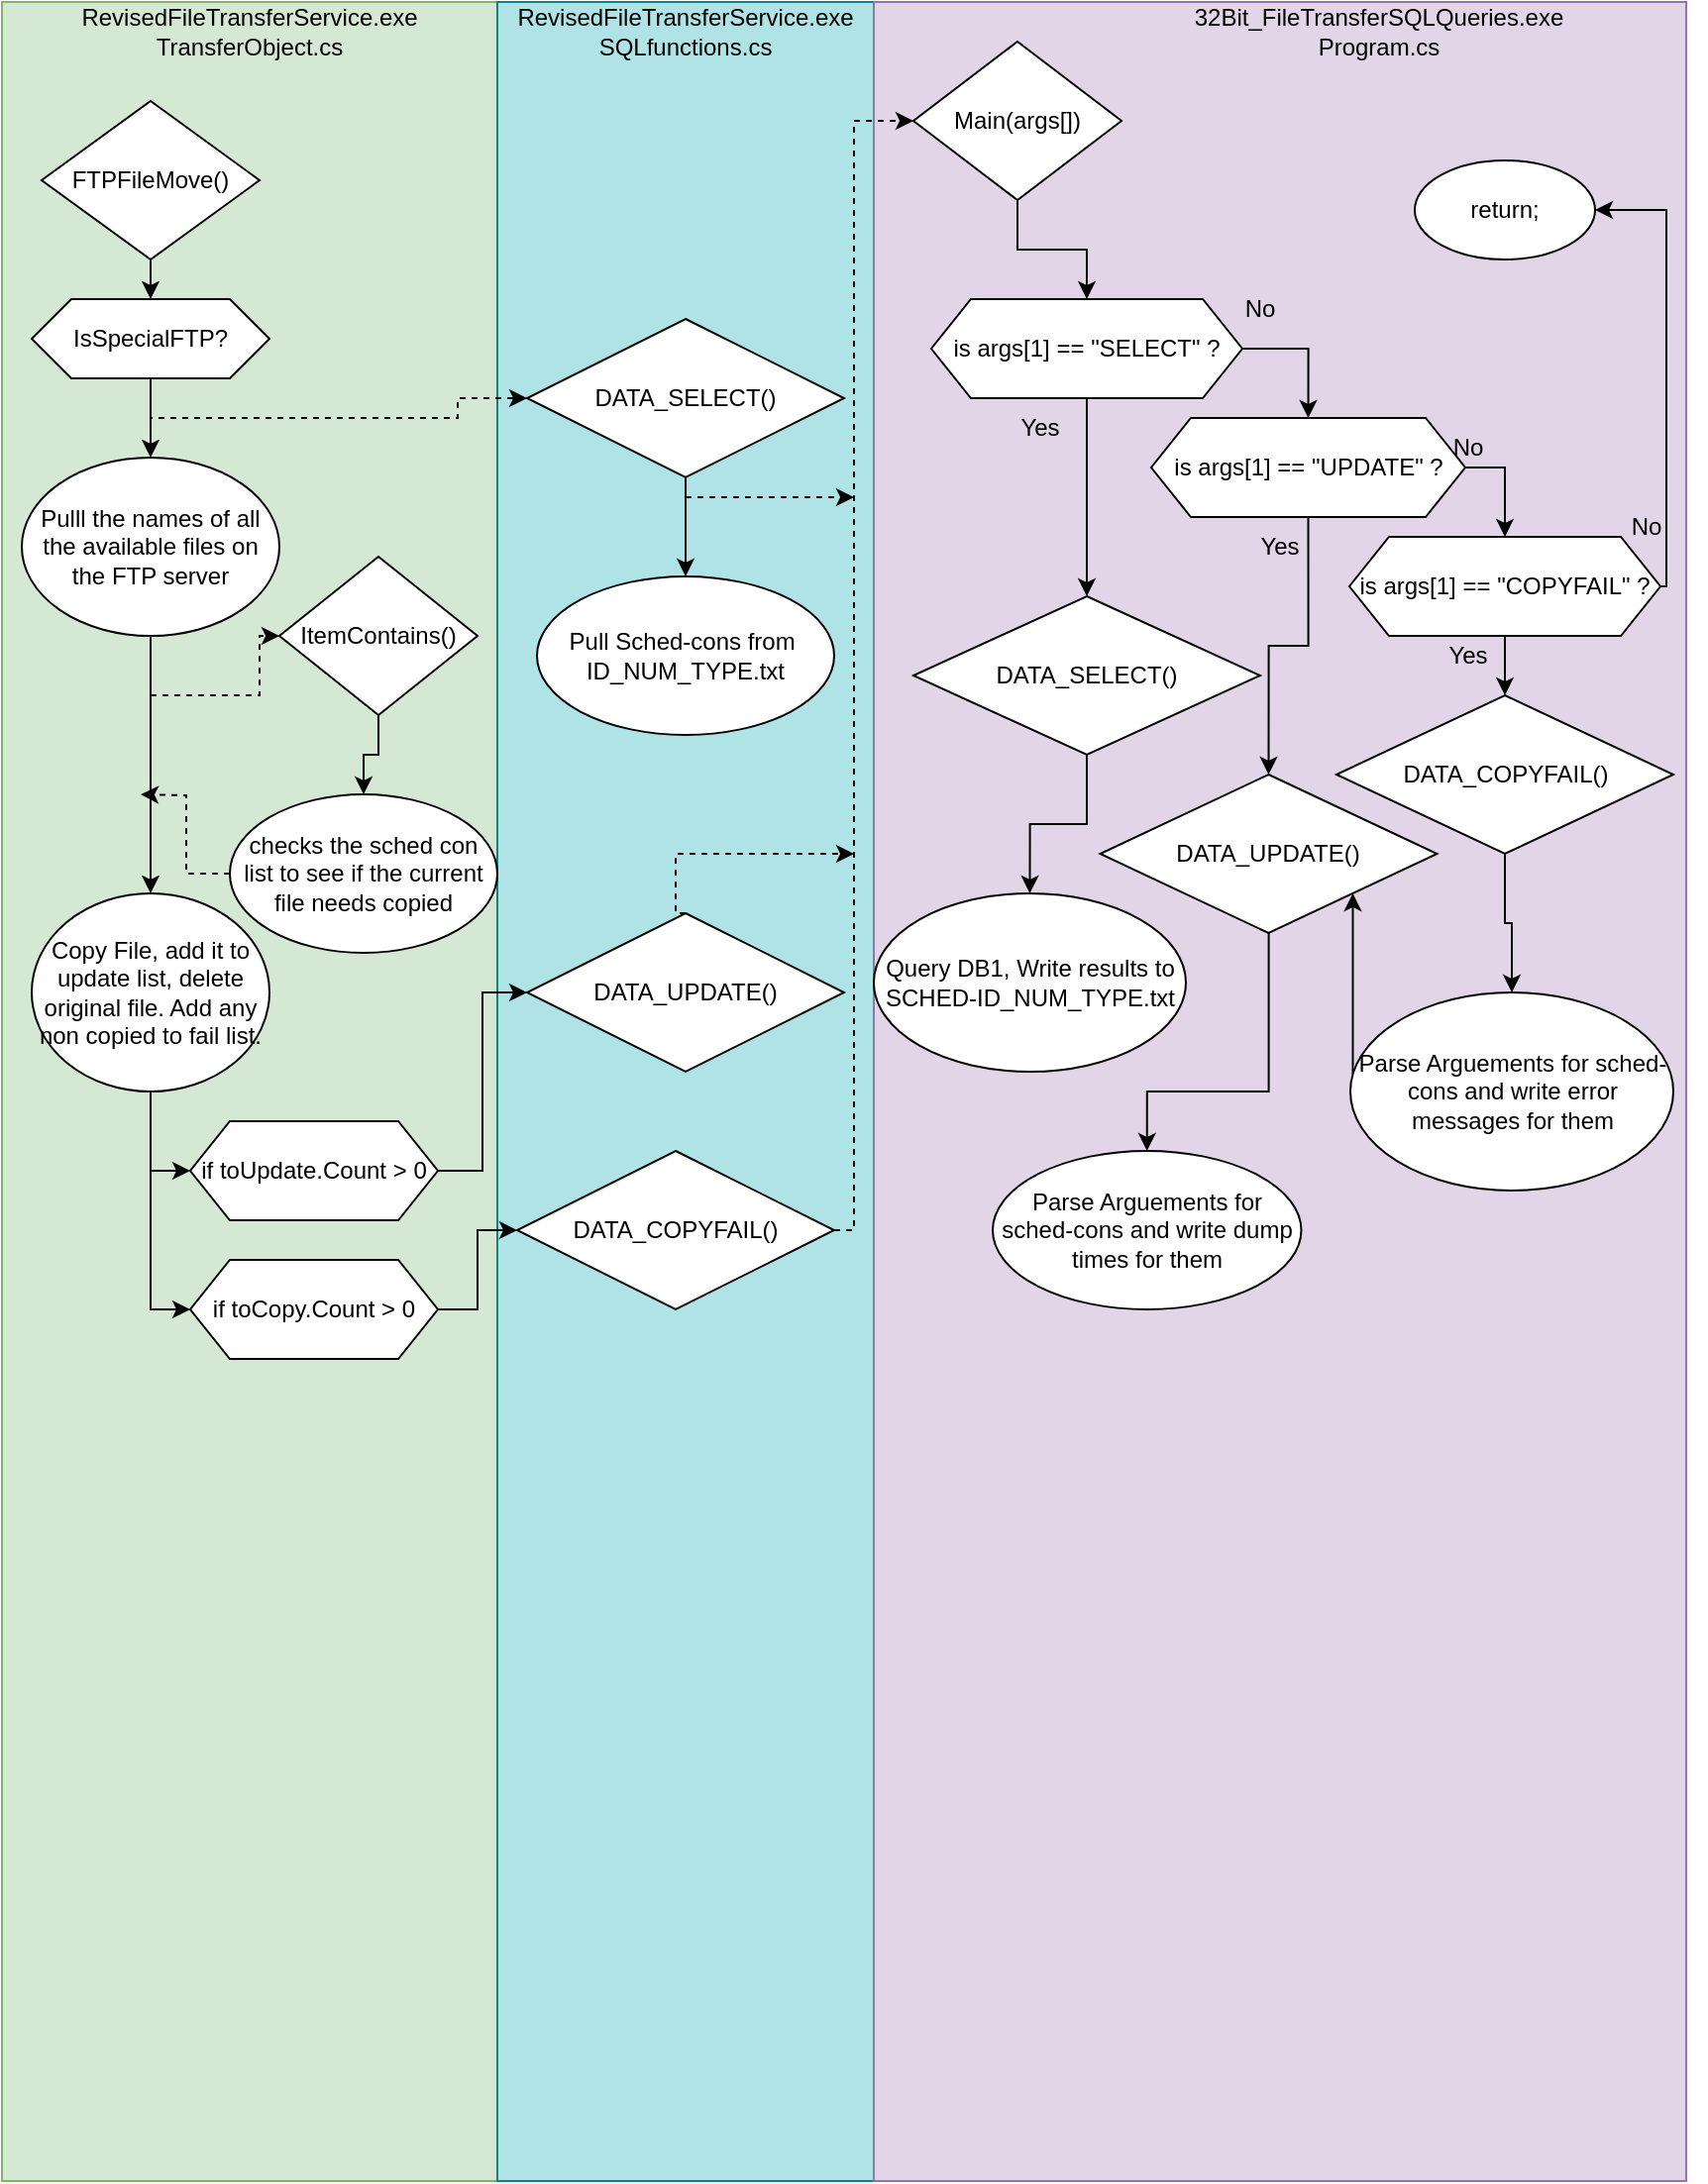 <mxfile version="20.6.2" type="device"><diagram id="tJxXPRME8YcyRXdZRC9T" name="Page-1"><mxGraphModel dx="1422" dy="842" grid="1" gridSize="10" guides="1" tooltips="1" connect="1" arrows="1" fold="1" page="1" pageScale="1" pageWidth="850" pageHeight="1100" math="0" shadow="0"><root><mxCell id="0"/><mxCell id="1" parent="0"/><mxCell id="MQ-33DzPBGhLaor60waO-1" value="" style="rounded=0;whiteSpace=wrap;html=1;fillColor=#d5e8d4;strokeColor=#82b366;" parent="1" vertex="1"><mxGeometry width="250" height="1100" as="geometry"/></mxCell><mxCell id="MQ-33DzPBGhLaor60waO-2" value="" style="rounded=0;whiteSpace=wrap;html=1;fillColor=#b0e3e6;strokeColor=#0e8088;" parent="1" vertex="1"><mxGeometry x="250" width="190" height="1100" as="geometry"/></mxCell><mxCell id="MQ-33DzPBGhLaor60waO-3" value="" style="rounded=0;whiteSpace=wrap;html=1;fillColor=#e1d5e7;strokeColor=#9673a6;" parent="1" vertex="1"><mxGeometry x="440" width="410" height="1100" as="geometry"/></mxCell><mxCell id="MQ-33DzPBGhLaor60waO-4" value="RevisedFileTransferService.exe&lt;br&gt;TransferObject.cs" style="text;html=1;strokeColor=none;fillColor=none;align=center;verticalAlign=middle;whiteSpace=wrap;rounded=0;" parent="1" vertex="1"><mxGeometry x="95" width="60" height="30" as="geometry"/></mxCell><mxCell id="MQ-33DzPBGhLaor60waO-5" value="RevisedFileTransferService.exe&lt;br&gt;SQLfunctions.cs" style="text;html=1;strokeColor=none;fillColor=none;align=center;verticalAlign=middle;whiteSpace=wrap;rounded=0;" parent="1" vertex="1"><mxGeometry x="315" width="60" height="30" as="geometry"/></mxCell><mxCell id="MQ-33DzPBGhLaor60waO-6" value="32Bit_FileTransferSQLQueries.exe&lt;br&gt;Program.cs" style="text;html=1;strokeColor=none;fillColor=none;align=center;verticalAlign=middle;whiteSpace=wrap;rounded=0;" parent="1" vertex="1"><mxGeometry x="665" width="60" height="30" as="geometry"/></mxCell><mxCell id="MQ-33DzPBGhLaor60waO-65" style="edgeStyle=orthogonalEdgeStyle;rounded=0;orthogonalLoop=1;jettySize=auto;html=1;entryX=0.5;entryY=0;entryDx=0;entryDy=0;" parent="1" source="MQ-33DzPBGhLaor60waO-8" target="MQ-33DzPBGhLaor60waO-9" edge="1"><mxGeometry relative="1" as="geometry"/></mxCell><mxCell id="MQ-33DzPBGhLaor60waO-8" value="FTPFileMove()" style="rhombus;whiteSpace=wrap;html=1;" parent="1" vertex="1"><mxGeometry x="20" y="50" width="110" height="80" as="geometry"/></mxCell><mxCell id="MQ-33DzPBGhLaor60waO-67" style="edgeStyle=orthogonalEdgeStyle;rounded=0;orthogonalLoop=1;jettySize=auto;html=1;entryX=0;entryY=0.5;entryDx=0;entryDy=0;dashed=1;" parent="1" source="MQ-33DzPBGhLaor60waO-9" target="MQ-33DzPBGhLaor60waO-11" edge="1"><mxGeometry relative="1" as="geometry"><Array as="points"><mxPoint x="75" y="210"/><mxPoint x="230" y="210"/><mxPoint x="230" y="200"/></Array></mxGeometry></mxCell><mxCell id="MQ-33DzPBGhLaor60waO-68" style="edgeStyle=orthogonalEdgeStyle;rounded=0;orthogonalLoop=1;jettySize=auto;html=1;entryX=0.5;entryY=0;entryDx=0;entryDy=0;" parent="1" source="MQ-33DzPBGhLaor60waO-9" target="MQ-33DzPBGhLaor60waO-61" edge="1"><mxGeometry relative="1" as="geometry"/></mxCell><mxCell id="MQ-33DzPBGhLaor60waO-9" value="IsSpecialFTP?" style="shape=hexagon;perimeter=hexagonPerimeter2;whiteSpace=wrap;html=1;fixedSize=1;" parent="1" vertex="1"><mxGeometry x="15" y="150" width="120" height="40" as="geometry"/></mxCell><mxCell id="MQ-33DzPBGhLaor60waO-41" style="edgeStyle=orthogonalEdgeStyle;rounded=0;orthogonalLoop=1;jettySize=auto;html=1;entryX=0.5;entryY=0;entryDx=0;entryDy=0;" parent="1" source="MQ-33DzPBGhLaor60waO-11" target="MQ-33DzPBGhLaor60waO-38" edge="1"><mxGeometry relative="1" as="geometry"/></mxCell><mxCell id="MQ-33DzPBGhLaor60waO-59" style="edgeStyle=orthogonalEdgeStyle;rounded=0;orthogonalLoop=1;jettySize=auto;html=1;dashed=1;" parent="1" edge="1"><mxGeometry relative="1" as="geometry"><mxPoint x="430" y="250" as="targetPoint"/><mxPoint x="345" y="250" as="sourcePoint"/></mxGeometry></mxCell><mxCell id="MQ-33DzPBGhLaor60waO-11" value="DATA_SELECT()" style="rhombus;whiteSpace=wrap;html=1;" parent="1" vertex="1"><mxGeometry x="265" y="160" width="160" height="80" as="geometry"/></mxCell><mxCell id="MQ-33DzPBGhLaor60waO-24" style="edgeStyle=elbowEdgeStyle;rounded=0;orthogonalLoop=1;jettySize=auto;html=1;entryX=0.5;entryY=0;entryDx=0;entryDy=0;elbow=vertical;" parent="1" source="MQ-33DzPBGhLaor60waO-14" target="MQ-33DzPBGhLaor60waO-15" edge="1"><mxGeometry relative="1" as="geometry"/></mxCell><mxCell id="MQ-33DzPBGhLaor60waO-14" value="Main(args[])" style="rhombus;whiteSpace=wrap;html=1;" parent="1" vertex="1"><mxGeometry x="460" y="20" width="105" height="80" as="geometry"/></mxCell><mxCell id="MQ-33DzPBGhLaor60waO-29" style="edgeStyle=orthogonalEdgeStyle;rounded=0;orthogonalLoop=1;jettySize=auto;html=1;exitX=0.5;exitY=1;exitDx=0;exitDy=0;entryX=0.5;entryY=0;entryDx=0;entryDy=0;" parent="1" source="MQ-33DzPBGhLaor60waO-15" target="MQ-33DzPBGhLaor60waO-18" edge="1"><mxGeometry relative="1" as="geometry"/></mxCell><mxCell id="MQ-33DzPBGhLaor60waO-51" style="edgeStyle=orthogonalEdgeStyle;rounded=0;orthogonalLoop=1;jettySize=auto;html=1;entryX=0.5;entryY=0;entryDx=0;entryDy=0;" parent="1" source="MQ-33DzPBGhLaor60waO-15" target="MQ-33DzPBGhLaor60waO-16" edge="1"><mxGeometry relative="1" as="geometry"><Array as="points"><mxPoint x="659" y="175"/></Array></mxGeometry></mxCell><mxCell id="MQ-33DzPBGhLaor60waO-15" value="is args[1] == &quot;SELECT&quot; ?" style="shape=hexagon;perimeter=hexagonPerimeter2;whiteSpace=wrap;html=1;fixedSize=1;" parent="1" vertex="1"><mxGeometry x="469" y="150" width="157" height="50" as="geometry"/></mxCell><mxCell id="MQ-33DzPBGhLaor60waO-30" style="edgeStyle=orthogonalEdgeStyle;rounded=0;orthogonalLoop=1;jettySize=auto;html=1;exitX=0.5;exitY=1;exitDx=0;exitDy=0;entryX=0.5;entryY=0;entryDx=0;entryDy=0;" parent="1" source="MQ-33DzPBGhLaor60waO-16" target="MQ-33DzPBGhLaor60waO-19" edge="1"><mxGeometry relative="1" as="geometry"/></mxCell><mxCell id="MQ-33DzPBGhLaor60waO-52" style="edgeStyle=orthogonalEdgeStyle;rounded=0;orthogonalLoop=1;jettySize=auto;html=1;entryX=0.5;entryY=0;entryDx=0;entryDy=0;" parent="1" source="MQ-33DzPBGhLaor60waO-16" target="MQ-33DzPBGhLaor60waO-17" edge="1"><mxGeometry relative="1" as="geometry"><Array as="points"><mxPoint x="759" y="235"/></Array></mxGeometry></mxCell><mxCell id="MQ-33DzPBGhLaor60waO-16" value="is args[1] == &quot;UPDATE&quot; ?" style="shape=hexagon;perimeter=hexagonPerimeter2;whiteSpace=wrap;html=1;fixedSize=1;" parent="1" vertex="1"><mxGeometry x="580" y="210" width="158.5" height="50" as="geometry"/></mxCell><mxCell id="MQ-33DzPBGhLaor60waO-31" style="edgeStyle=orthogonalEdgeStyle;rounded=0;orthogonalLoop=1;jettySize=auto;html=1;entryX=0.5;entryY=0;entryDx=0;entryDy=0;" parent="1" source="MQ-33DzPBGhLaor60waO-17" target="MQ-33DzPBGhLaor60waO-20" edge="1"><mxGeometry relative="1" as="geometry"/></mxCell><mxCell id="MQ-33DzPBGhLaor60waO-54" style="edgeStyle=orthogonalEdgeStyle;rounded=0;orthogonalLoop=1;jettySize=auto;html=1;entryX=1;entryY=0.5;entryDx=0;entryDy=0;" parent="1" source="MQ-33DzPBGhLaor60waO-17" target="MQ-33DzPBGhLaor60waO-53" edge="1"><mxGeometry relative="1" as="geometry"><Array as="points"><mxPoint x="840" y="295"/><mxPoint x="840" y="105"/></Array></mxGeometry></mxCell><mxCell id="MQ-33DzPBGhLaor60waO-17" value="is args[1] == &quot;COPYFAIL&quot; ?" style="shape=hexagon;perimeter=hexagonPerimeter2;whiteSpace=wrap;html=1;fixedSize=1;" parent="1" vertex="1"><mxGeometry x="680" y="270" width="157" height="50" as="geometry"/></mxCell><mxCell id="MQ-33DzPBGhLaor60waO-32" style="edgeStyle=orthogonalEdgeStyle;rounded=0;orthogonalLoop=1;jettySize=auto;html=1;entryX=0.5;entryY=0;entryDx=0;entryDy=0;" parent="1" source="MQ-33DzPBGhLaor60waO-18" target="MQ-33DzPBGhLaor60waO-21" edge="1"><mxGeometry relative="1" as="geometry"/></mxCell><mxCell id="MQ-33DzPBGhLaor60waO-18" value="DATA_SELECT()" style="rhombus;whiteSpace=wrap;html=1;" parent="1" vertex="1"><mxGeometry x="460" y="300" width="175" height="80" as="geometry"/></mxCell><mxCell id="MQ-33DzPBGhLaor60waO-33" style="edgeStyle=orthogonalEdgeStyle;rounded=0;orthogonalLoop=1;jettySize=auto;html=1;entryX=0.5;entryY=0;entryDx=0;entryDy=0;" parent="1" source="MQ-33DzPBGhLaor60waO-19" target="MQ-33DzPBGhLaor60waO-22" edge="1"><mxGeometry relative="1" as="geometry"><Array as="points"><mxPoint x="639" y="550"/><mxPoint x="578" y="550"/></Array></mxGeometry></mxCell><mxCell id="MQ-33DzPBGhLaor60waO-19" value="DATA_UPDATE()" style="rhombus;whiteSpace=wrap;html=1;" parent="1" vertex="1"><mxGeometry x="554.25" y="390" width="170" height="80" as="geometry"/></mxCell><mxCell id="MQ-33DzPBGhLaor60waO-34" style="edgeStyle=orthogonalEdgeStyle;rounded=0;orthogonalLoop=1;jettySize=auto;html=1;entryX=0.5;entryY=0;entryDx=0;entryDy=0;" parent="1" source="MQ-33DzPBGhLaor60waO-20" target="MQ-33DzPBGhLaor60waO-23" edge="1"><mxGeometry relative="1" as="geometry"/></mxCell><mxCell id="MQ-33DzPBGhLaor60waO-20" value="DATA_COPYFAIL()" style="rhombus;whiteSpace=wrap;html=1;" parent="1" vertex="1"><mxGeometry x="673.5" y="350" width="170" height="80" as="geometry"/></mxCell><mxCell id="MQ-33DzPBGhLaor60waO-21" value="Query DB1, Write results to SCHED-ID_NUM_TYPE.txt" style="ellipse;whiteSpace=wrap;html=1;" parent="1" vertex="1"><mxGeometry x="440" y="450" width="157.5" height="90" as="geometry"/></mxCell><mxCell id="MQ-33DzPBGhLaor60waO-22" value="Parse Arguements for sched-cons and write dump times for them" style="ellipse;whiteSpace=wrap;html=1;" parent="1" vertex="1"><mxGeometry x="500" y="580" width="155.75" height="80" as="geometry"/></mxCell><mxCell id="MQ-33DzPBGhLaor60waO-37" style="edgeStyle=orthogonalEdgeStyle;rounded=0;orthogonalLoop=1;jettySize=auto;html=1;entryX=1;entryY=1;entryDx=0;entryDy=0;" parent="1" source="MQ-33DzPBGhLaor60waO-23" target="MQ-33DzPBGhLaor60waO-19" edge="1"><mxGeometry relative="1" as="geometry"><Array as="points"><mxPoint x="682" y="600"/></Array></mxGeometry></mxCell><mxCell id="MQ-33DzPBGhLaor60waO-23" value="Parse Arguements for sched-cons and write error messages for them" style="ellipse;whiteSpace=wrap;html=1;" parent="1" vertex="1"><mxGeometry x="680.5" y="500" width="163" height="100" as="geometry"/></mxCell><mxCell id="MQ-33DzPBGhLaor60waO-38" value="Pull Sched-cons from&amp;nbsp;&lt;br&gt;ID_NUM_TYPE.txt" style="ellipse;whiteSpace=wrap;html=1;" parent="1" vertex="1"><mxGeometry x="270" y="290" width="150" height="80" as="geometry"/></mxCell><mxCell id="MQ-33DzPBGhLaor60waO-42" value="Yes" style="text;html=1;strokeColor=none;fillColor=none;align=center;verticalAlign=middle;whiteSpace=wrap;rounded=0;" parent="1" vertex="1"><mxGeometry x="494" y="200" width="60" height="30" as="geometry"/></mxCell><mxCell id="MQ-33DzPBGhLaor60waO-43" value="Yes" style="text;html=1;strokeColor=none;fillColor=none;align=center;verticalAlign=middle;whiteSpace=wrap;rounded=0;" parent="1" vertex="1"><mxGeometry x="710" y="315" width="60" height="30" as="geometry"/></mxCell><mxCell id="MQ-33DzPBGhLaor60waO-44" value="Yes" style="text;html=1;strokeColor=none;fillColor=none;align=center;verticalAlign=middle;whiteSpace=wrap;rounded=0;" parent="1" vertex="1"><mxGeometry x="615" y="260" width="60" height="30" as="geometry"/></mxCell><mxCell id="MQ-33DzPBGhLaor60waO-48" value="No" style="text;html=1;strokeColor=none;fillColor=none;align=center;verticalAlign=middle;whiteSpace=wrap;rounded=0;" parent="1" vertex="1"><mxGeometry x="800" y="250" width="60" height="30" as="geometry"/></mxCell><mxCell id="MQ-33DzPBGhLaor60waO-49" value="No" style="text;html=1;strokeColor=none;fillColor=none;align=center;verticalAlign=middle;whiteSpace=wrap;rounded=0;" parent="1" vertex="1"><mxGeometry x="710" y="210" width="60" height="30" as="geometry"/></mxCell><mxCell id="MQ-33DzPBGhLaor60waO-50" value="No" style="text;html=1;strokeColor=none;fillColor=none;align=center;verticalAlign=middle;whiteSpace=wrap;rounded=0;" parent="1" vertex="1"><mxGeometry x="605" y="140" width="60" height="30" as="geometry"/></mxCell><mxCell id="MQ-33DzPBGhLaor60waO-53" value="return;" style="ellipse;whiteSpace=wrap;html=1;" parent="1" vertex="1"><mxGeometry x="713" y="80" width="91" height="50" as="geometry"/></mxCell><mxCell id="MQ-33DzPBGhLaor60waO-57" style="edgeStyle=orthogonalEdgeStyle;rounded=0;orthogonalLoop=1;jettySize=auto;html=1;dashed=1;exitX=1;exitY=0.5;exitDx=0;exitDy=0;entryX=0;entryY=0.5;entryDx=0;entryDy=0;" parent="1" source="MQ-33DzPBGhLaor60waO-56" target="MQ-33DzPBGhLaor60waO-14" edge="1"><mxGeometry relative="1" as="geometry"><mxPoint x="430" y="260" as="targetPoint"/><Array as="points"><mxPoint x="430" y="620"/><mxPoint x="430" y="60"/></Array></mxGeometry></mxCell><mxCell id="MQ-33DzPBGhLaor60waO-58" style="edgeStyle=orthogonalEdgeStyle;rounded=0;orthogonalLoop=1;jettySize=auto;html=1;dashed=1;exitX=0.5;exitY=0;exitDx=0;exitDy=0;" parent="1" source="MQ-33DzPBGhLaor60waO-55" edge="1"><mxGeometry relative="1" as="geometry"><mxPoint x="430" y="430" as="targetPoint"/><Array as="points"><mxPoint x="340" y="430"/></Array></mxGeometry></mxCell><mxCell id="MQ-33DzPBGhLaor60waO-55" value="DATA_UPDATE()" style="rhombus;whiteSpace=wrap;html=1;" parent="1" vertex="1"><mxGeometry x="265" y="460" width="160" height="80" as="geometry"/></mxCell><mxCell id="MQ-33DzPBGhLaor60waO-56" value="DATA_COPYFAIL()" style="rhombus;whiteSpace=wrap;html=1;" parent="1" vertex="1"><mxGeometry x="260" y="580" width="160" height="80" as="geometry"/></mxCell><mxCell id="MQ-33DzPBGhLaor60waO-71" style="edgeStyle=orthogonalEdgeStyle;rounded=0;orthogonalLoop=1;jettySize=auto;html=1;entryX=0;entryY=0.5;entryDx=0;entryDy=0;dashed=1;" parent="1" source="MQ-33DzPBGhLaor60waO-61" target="MQ-33DzPBGhLaor60waO-69" edge="1"><mxGeometry relative="1" as="geometry"><Array as="points"><mxPoint x="75" y="350"/><mxPoint x="130" y="350"/><mxPoint x="130" y="320"/></Array></mxGeometry></mxCell><mxCell id="MQ-33DzPBGhLaor60waO-72" style="edgeStyle=orthogonalEdgeStyle;rounded=0;orthogonalLoop=1;jettySize=auto;html=1;entryX=0.5;entryY=0;entryDx=0;entryDy=0;" parent="1" source="MQ-33DzPBGhLaor60waO-61" target="MQ-33DzPBGhLaor60waO-70" edge="1"><mxGeometry relative="1" as="geometry"/></mxCell><mxCell id="MQ-33DzPBGhLaor60waO-61" value="Pulll the names of all the available files on the FTP server" style="ellipse;whiteSpace=wrap;html=1;" parent="1" vertex="1"><mxGeometry x="10" y="230" width="130" height="90" as="geometry"/></mxCell><mxCell id="MQ-33DzPBGhLaor60waO-74" style="edgeStyle=orthogonalEdgeStyle;rounded=0;orthogonalLoop=1;jettySize=auto;html=1;entryX=0.5;entryY=0;entryDx=0;entryDy=0;" parent="1" source="MQ-33DzPBGhLaor60waO-69" target="MQ-33DzPBGhLaor60waO-73" edge="1"><mxGeometry relative="1" as="geometry"/></mxCell><mxCell id="MQ-33DzPBGhLaor60waO-69" value="ItemContains()" style="rhombus;whiteSpace=wrap;html=1;" parent="1" vertex="1"><mxGeometry x="140" y="280" width="100" height="80" as="geometry"/></mxCell><mxCell id="MQ-33DzPBGhLaor60waO-78" style="edgeStyle=orthogonalEdgeStyle;rounded=0;orthogonalLoop=1;jettySize=auto;html=1;entryX=0;entryY=0.5;entryDx=0;entryDy=0;" parent="1" source="MQ-33DzPBGhLaor60waO-70" target="MQ-33DzPBGhLaor60waO-76" edge="1"><mxGeometry relative="1" as="geometry"/></mxCell><mxCell id="MQ-33DzPBGhLaor60waO-79" style="edgeStyle=orthogonalEdgeStyle;rounded=0;orthogonalLoop=1;jettySize=auto;html=1;entryX=0;entryY=0.5;entryDx=0;entryDy=0;" parent="1" source="MQ-33DzPBGhLaor60waO-70" target="MQ-33DzPBGhLaor60waO-77" edge="1"><mxGeometry relative="1" as="geometry"/></mxCell><mxCell id="MQ-33DzPBGhLaor60waO-70" value="Copy File, add it to update list, delete original file. Add any non copied to fail list." style="ellipse;whiteSpace=wrap;html=1;" parent="1" vertex="1"><mxGeometry x="15" y="450" width="120" height="100" as="geometry"/></mxCell><mxCell id="MQ-33DzPBGhLaor60waO-75" style="edgeStyle=orthogonalEdgeStyle;rounded=0;orthogonalLoop=1;jettySize=auto;html=1;dashed=1;" parent="1" source="MQ-33DzPBGhLaor60waO-73" edge="1"><mxGeometry relative="1" as="geometry"><mxPoint x="70" y="400" as="targetPoint"/></mxGeometry></mxCell><mxCell id="MQ-33DzPBGhLaor60waO-73" value="checks the sched con list to see if the current file needs copied" style="ellipse;whiteSpace=wrap;html=1;" parent="1" vertex="1"><mxGeometry x="115" y="400" width="135" height="80" as="geometry"/></mxCell><mxCell id="MQ-33DzPBGhLaor60waO-80" style="edgeStyle=orthogonalEdgeStyle;rounded=0;orthogonalLoop=1;jettySize=auto;html=1;entryX=0;entryY=0.5;entryDx=0;entryDy=0;" parent="1" source="MQ-33DzPBGhLaor60waO-76" target="MQ-33DzPBGhLaor60waO-55" edge="1"><mxGeometry relative="1" as="geometry"/></mxCell><mxCell id="MQ-33DzPBGhLaor60waO-76" value="if toUpdate.Count &amp;gt; 0" style="shape=hexagon;perimeter=hexagonPerimeter2;whiteSpace=wrap;html=1;fixedSize=1;" parent="1" vertex="1"><mxGeometry x="95" y="565" width="125" height="50" as="geometry"/></mxCell><mxCell id="MQ-33DzPBGhLaor60waO-81" style="edgeStyle=orthogonalEdgeStyle;rounded=0;orthogonalLoop=1;jettySize=auto;html=1;entryX=0;entryY=0.5;entryDx=0;entryDy=0;" parent="1" source="MQ-33DzPBGhLaor60waO-77" target="MQ-33DzPBGhLaor60waO-56" edge="1"><mxGeometry relative="1" as="geometry"/></mxCell><mxCell id="MQ-33DzPBGhLaor60waO-77" value="if toCopy.Count &amp;gt; 0" style="shape=hexagon;perimeter=hexagonPerimeter2;whiteSpace=wrap;html=1;fixedSize=1;" parent="1" vertex="1"><mxGeometry x="95" y="635" width="125" height="50" as="geometry"/></mxCell></root></mxGraphModel></diagram></mxfile>